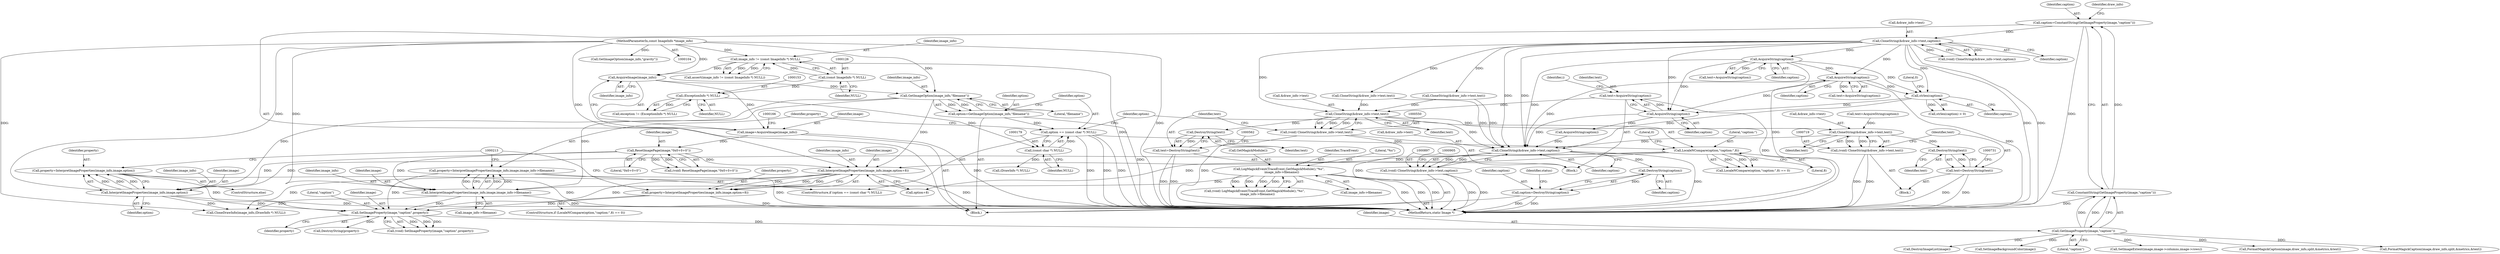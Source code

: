 digraph "0_ImageMagick_aeff00de228bc5a158c2a975ab47845d8a1db456@pointer" {
"1000535" [label="(Call,text=AcquireString(caption))"];
"1000537" [label="(Call,AcquireString(caption))"];
"1000279" [label="(Call,AcquireString(caption))"];
"1000237" [label="(Call,CloneString(&draw_info->text,caption))"];
"1000222" [label="(Call,caption=ConstantString(GetImageProperty(image,\"caption\")))"];
"1000224" [label="(Call,ConstantString(GetImageProperty(image,\"caption\")))"];
"1000225" [label="(Call,GetImageProperty(image,\"caption\"))"];
"1000214" [label="(Call,SetImageProperty(image,\"caption\",property))"];
"1000199" [label="(Call,InterpretImageProperties(image_info,image,option+8))"];
"1000172" [label="(Call,GetImageOption(image_info,\"filename\"))"];
"1000163" [label="(Call,AcquireImage(image_info))"];
"1000123" [label="(Call,image_info != (const ImageInfo *) NULL)"];
"1000105" [label="(MethodParameterIn,const ImageInfo *image_info)"];
"1000125" [label="(Call,(const ImageInfo *) NULL)"];
"1000167" [label="(Call,ResetImagePage(image,\"0x0+0+0\"))"];
"1000161" [label="(Call,image=AcquireImage(image_info))"];
"1000192" [label="(Call,LocaleNCompare(option,\"caption:\",8))"];
"1000176" [label="(Call,option == (const char *) NULL)"];
"1000170" [label="(Call,option=GetImageOption(image_info,\"filename\"))"];
"1000178" [label="(Call,(const char *) NULL)"];
"1000152" [label="(Call,(ExceptionInfo *) NULL)"];
"1000183" [label="(Call,InterpretImageProperties(image_info,image,image_info->filename))"];
"1000142" [label="(Call,LogMagickEvent(TraceEvent,GetMagickModule(),\"%s\",\n      image_info->filename))"];
"1000208" [label="(Call,InterpretImageProperties(image_info,image,option))"];
"1000181" [label="(Call,property=InterpretImageProperties(image_info,image,image_info->filename))"];
"1000206" [label="(Call,property=InterpretImageProperties(image_info,image,option))"];
"1000197" [label="(Call,property=InterpretImageProperties(image_info,image,option+8))"];
"1000522" [label="(Call,strlen(caption))"];
"1000370" [label="(Call,AcquireString(caption))"];
"1000551" [label="(Call,CloneString(&draw_info->text,text))"];
"1000549" [label="(Call,(void) CloneString(&draw_info->text,text))"];
"1000559" [label="(Call,DestroyString(text))"];
"1000557" [label="(Call,text=DestroyString(text))"];
"1000720" [label="(Call,CloneString(&draw_info->text,text))"];
"1000718" [label="(Call,(void) CloneString(&draw_info->text,text))"];
"1000728" [label="(Call,DestroyString(text))"];
"1000726" [label="(Call,text=DestroyString(text))"];
"1000898" [label="(Call,CloneString(&draw_info->text,caption))"];
"1000896" [label="(Call,(void) CloneString(&draw_info->text,caption))"];
"1000983" [label="(Call,DestroyString(caption))"];
"1000981" [label="(Call,caption=DestroyString(caption))"];
"1000984" [label="(Identifier,caption)"];
"1000199" [label="(Call,InterpretImageProperties(image_info,image,option+8))"];
"1000235" [label="(Call,(void) CloneString(&draw_info->text,caption))"];
"1000197" [label="(Call,property=InterpretImageProperties(image_info,image,option+8))"];
"1000371" [label="(Identifier,caption)"];
"1000180" [label="(Identifier,NULL)"];
"1000551" [label="(Call,CloneString(&draw_info->text,text))"];
"1000898" [label="(Call,CloneString(&draw_info->text,caption))"];
"1000127" [label="(Identifier,NULL)"];
"1000293" [label="(Call,CloneString(&draw_info->text,text))"];
"1000207" [label="(Identifier,property)"];
"1000896" [label="(Call,(void) CloneString(&draw_info->text,caption))"];
"1000230" [label="(Call,CloneDrawInfo(image_info,(DrawInfo *) NULL))"];
"1000191" [label="(Call,LocaleNCompare(option,\"caption:\",8) == 0)"];
"1000487" [label="(Call,DestroyImageList(image))"];
"1000694" [label="(Block,)"];
"1000176" [label="(Call,option == (const char *) NULL)"];
"1000899" [label="(Call,&draw_info->text)"];
"1000175" [label="(ControlStructure,if (option == (const char *) NULL))"];
"1000161" [label="(Call,image=AcquireImage(image_info))"];
"1000491" [label="(Call,SetImageBackgroundColor(image))"];
"1000122" [label="(Call,assert(image_info != (const ImageInfo *) NULL))"];
"1000154" [label="(Identifier,NULL)"];
"1000162" [label="(Identifier,image)"];
"1000726" [label="(Call,text=DestroyString(text))"];
"1000226" [label="(Identifier,image)"];
"1000206" [label="(Call,property=InterpretImageProperties(image_info,image,option))"];
"1000277" [label="(Call,text=AcquireString(caption))"];
"1000125" [label="(Call,(const ImageInfo *) NULL)"];
"1000182" [label="(Identifier,property)"];
"1000232" [label="(Call,(DrawInfo *) NULL)"];
"1000144" [label="(Call,GetMagickModule())"];
"1000212" [label="(Call,(void) SetImageProperty(image,\"caption\",property))"];
"1000205" [label="(ControlStructure,else)"];
"1000174" [label="(Literal,\"filename\")"];
"1000178" [label="(Call,(const char *) NULL)"];
"1000983" [label="(Call,DestroyString(caption))"];
"1000173" [label="(Identifier,image_info)"];
"1000536" [label="(Identifier,text)"];
"1001001" [label="(MethodReturn,static Image *)"];
"1000150" [label="(Call,exception != (ExceptionInfo *) NULL)"];
"1000370" [label="(Call,AcquireString(caption))"];
"1000227" [label="(Literal,\"caption\")"];
"1000216" [label="(Literal,\"caption\")"];
"1000200" [label="(Identifier,image_info)"];
"1000165" [label="(Call,(void) ResetImagePage(image,\"0x0+0+0\"))"];
"1000238" [label="(Call,&draw_info->text)"];
"1000224" [label="(Call,ConstantString(GetImageProperty(image,\"caption\")))"];
"1000222" [label="(Call,caption=ConstantString(GetImageProperty(image,\"caption\")))"];
"1000172" [label="(Call,GetImageOption(image_info,\"filename\"))"];
"1000217" [label="(Identifier,property)"];
"1000535" [label="(Call,text=AcquireString(caption))"];
"1000280" [label="(Identifier,caption)"];
"1000201" [label="(Identifier,image)"];
"1000209" [label="(Identifier,image_info)"];
"1000169" [label="(Literal,\"0x0+0+0\")"];
"1000164" [label="(Identifier,image_info)"];
"1000143" [label="(Identifier,TraceEvent)"];
"1000521" [label="(Call,strlen(caption) > 0)"];
"1000105" [label="(MethodParameterIn,const ImageInfo *image_info)"];
"1000140" [label="(Call,(void) LogMagickEvent(TraceEvent,GetMagickModule(),\"%s\",\n      image_info->filename))"];
"1000559" [label="(Call,DestroyString(text))"];
"1000184" [label="(Identifier,image_info)"];
"1000142" [label="(Call,LogMagickEvent(TraceEvent,GetMagickModule(),\"%s\",\n      image_info->filename))"];
"1000463" [label="(Call,SetImageExtent(image,image->columns,image->rows))"];
"1000279" [label="(Call,AcquireString(caption))"];
"1000368" [label="(Call,text=AcquireString(caption))"];
"1000237" [label="(Call,CloneString(&draw_info->text,caption))"];
"1000537" [label="(Call,AcquireString(caption))"];
"1000982" [label="(Identifier,caption)"];
"1000193" [label="(Identifier,option)"];
"1000190" [label="(ControlStructure,if (LocaleNCompare(option,\"caption:\",8) == 0))"];
"1000186" [label="(Call,image_info->filename)"];
"1000208" [label="(Call,InterpretImageProperties(image_info,image,option))"];
"1000211" [label="(Identifier,option)"];
"1000704" [label="(Call,text=AcquireString(caption))"];
"1000721" [label="(Call,&draw_info->text)"];
"1000198" [label="(Identifier,property)"];
"1000192" [label="(Call,LocaleNCompare(option,\"caption:\",8))"];
"1000183" [label="(Call,InterpretImageProperties(image_info,image,image_info->filename))"];
"1000195" [label="(Literal,8)"];
"1000210" [label="(Identifier,image)"];
"1000718" [label="(Call,(void) CloneString(&draw_info->text,text))"];
"1000725" [label="(Identifier,text)"];
"1000107" [label="(Block,)"];
"1000214" [label="(Call,SetImageProperty(image,\"caption\",property))"];
"1000185" [label="(Identifier,image)"];
"1000177" [label="(Identifier,option)"];
"1000706" [label="(Call,AcquireString(caption))"];
"1000720" [label="(Call,CloneString(&draw_info->text,text))"];
"1000202" [label="(Call,option+8)"];
"1000171" [label="(Identifier,option)"];
"1000549" [label="(Call,(void) CloneString(&draw_info->text,text))"];
"1000146" [label="(Call,image_info->filename)"];
"1000729" [label="(Identifier,text)"];
"1000556" [label="(Identifier,text)"];
"1000558" [label="(Identifier,text)"];
"1000283" [label="(Call,FormatMagickCaption(image,draw_info,split,&metrics,&text))"];
"1000220" [label="(Call,DestroyString(property))"];
"1000727" [label="(Identifier,text)"];
"1000987" [label="(Identifier,status)"];
"1000170" [label="(Call,option=GetImageOption(image_info,\"filename\"))"];
"1000145" [label="(Literal,\"%s\")"];
"1000163" [label="(Call,AcquireImage(image_info))"];
"1000223" [label="(Identifier,caption)"];
"1000242" [label="(Identifier,caption)"];
"1000557" [label="(Call,text=DestroyString(text))"];
"1000167" [label="(Call,ResetImagePage(image,\"0x0+0+0\"))"];
"1000194" [label="(Literal,\"caption:\")"];
"1000196" [label="(Literal,0)"];
"1000225" [label="(Call,GetImageProperty(image,\"caption\"))"];
"1000560" [label="(Identifier,text)"];
"1000124" [label="(Identifier,image_info)"];
"1000534" [label="(Block,)"];
"1000123" [label="(Call,image_info != (const ImageInfo *) NULL)"];
"1000522" [label="(Call,strlen(caption))"];
"1000168" [label="(Identifier,image)"];
"1000152" [label="(Call,(ExceptionInfo *) NULL)"];
"1000552" [label="(Call,&draw_info->text)"];
"1000728" [label="(Call,DestroyString(text))"];
"1000540" [label="(Identifier,i)"];
"1000903" [label="(Identifier,caption)"];
"1000524" [label="(Literal,0)"];
"1000538" [label="(Identifier,caption)"];
"1000181" [label="(Call,property=InterpretImageProperties(image_info,image,image_info->filename))"];
"1000245" [label="(Call,GetImageOption(image_info,\"gravity\"))"];
"1000384" [label="(Call,CloneString(&draw_info->text,text))"];
"1000523" [label="(Identifier,caption)"];
"1000981" [label="(Call,caption=DestroyString(caption))"];
"1000215" [label="(Identifier,image)"];
"1000229" [label="(Identifier,draw_info)"];
"1000374" [label="(Call,FormatMagickCaption(image,draw_info,split,&metrics,&text))"];
"1000535" -> "1000534"  [label="AST: "];
"1000535" -> "1000537"  [label="CFG: "];
"1000536" -> "1000535"  [label="AST: "];
"1000537" -> "1000535"  [label="AST: "];
"1000540" -> "1000535"  [label="CFG: "];
"1000535" -> "1001001"  [label="DDG: "];
"1000537" -> "1000535"  [label="DDG: "];
"1000535" -> "1000551"  [label="DDG: "];
"1000537" -> "1000538"  [label="CFG: "];
"1000538" -> "1000537"  [label="AST: "];
"1000279" -> "1000537"  [label="DDG: "];
"1000522" -> "1000537"  [label="DDG: "];
"1000237" -> "1000537"  [label="DDG: "];
"1000370" -> "1000537"  [label="DDG: "];
"1000537" -> "1000706"  [label="DDG: "];
"1000537" -> "1000898"  [label="DDG: "];
"1000279" -> "1000277"  [label="AST: "];
"1000279" -> "1000280"  [label="CFG: "];
"1000280" -> "1000279"  [label="AST: "];
"1000277" -> "1000279"  [label="CFG: "];
"1000279" -> "1001001"  [label="DDG: "];
"1000279" -> "1000277"  [label="DDG: "];
"1000237" -> "1000279"  [label="DDG: "];
"1000279" -> "1000370"  [label="DDG: "];
"1000279" -> "1000522"  [label="DDG: "];
"1000279" -> "1000898"  [label="DDG: "];
"1000237" -> "1000235"  [label="AST: "];
"1000237" -> "1000242"  [label="CFG: "];
"1000238" -> "1000237"  [label="AST: "];
"1000242" -> "1000237"  [label="AST: "];
"1000235" -> "1000237"  [label="CFG: "];
"1000237" -> "1001001"  [label="DDG: "];
"1000237" -> "1001001"  [label="DDG: "];
"1000237" -> "1000235"  [label="DDG: "];
"1000237" -> "1000235"  [label="DDG: "];
"1000222" -> "1000237"  [label="DDG: "];
"1000237" -> "1000293"  [label="DDG: "];
"1000237" -> "1000370"  [label="DDG: "];
"1000237" -> "1000384"  [label="DDG: "];
"1000237" -> "1000522"  [label="DDG: "];
"1000237" -> "1000551"  [label="DDG: "];
"1000237" -> "1000898"  [label="DDG: "];
"1000237" -> "1000898"  [label="DDG: "];
"1000222" -> "1000107"  [label="AST: "];
"1000222" -> "1000224"  [label="CFG: "];
"1000223" -> "1000222"  [label="AST: "];
"1000224" -> "1000222"  [label="AST: "];
"1000229" -> "1000222"  [label="CFG: "];
"1000222" -> "1001001"  [label="DDG: "];
"1000224" -> "1000222"  [label="DDG: "];
"1000224" -> "1000225"  [label="CFG: "];
"1000225" -> "1000224"  [label="AST: "];
"1000224" -> "1001001"  [label="DDG: "];
"1000225" -> "1000224"  [label="DDG: "];
"1000225" -> "1000224"  [label="DDG: "];
"1000225" -> "1000227"  [label="CFG: "];
"1000226" -> "1000225"  [label="AST: "];
"1000227" -> "1000225"  [label="AST: "];
"1000214" -> "1000225"  [label="DDG: "];
"1000225" -> "1000283"  [label="DDG: "];
"1000225" -> "1000374"  [label="DDG: "];
"1000225" -> "1000463"  [label="DDG: "];
"1000225" -> "1000487"  [label="DDG: "];
"1000225" -> "1000491"  [label="DDG: "];
"1000214" -> "1000212"  [label="AST: "];
"1000214" -> "1000217"  [label="CFG: "];
"1000215" -> "1000214"  [label="AST: "];
"1000216" -> "1000214"  [label="AST: "];
"1000217" -> "1000214"  [label="AST: "];
"1000212" -> "1000214"  [label="CFG: "];
"1000214" -> "1000212"  [label="DDG: "];
"1000214" -> "1000212"  [label="DDG: "];
"1000214" -> "1000212"  [label="DDG: "];
"1000199" -> "1000214"  [label="DDG: "];
"1000183" -> "1000214"  [label="DDG: "];
"1000208" -> "1000214"  [label="DDG: "];
"1000181" -> "1000214"  [label="DDG: "];
"1000206" -> "1000214"  [label="DDG: "];
"1000197" -> "1000214"  [label="DDG: "];
"1000214" -> "1000220"  [label="DDG: "];
"1000199" -> "1000197"  [label="AST: "];
"1000199" -> "1000202"  [label="CFG: "];
"1000200" -> "1000199"  [label="AST: "];
"1000201" -> "1000199"  [label="AST: "];
"1000202" -> "1000199"  [label="AST: "];
"1000197" -> "1000199"  [label="CFG: "];
"1000199" -> "1001001"  [label="DDG: "];
"1000199" -> "1000197"  [label="DDG: "];
"1000199" -> "1000197"  [label="DDG: "];
"1000199" -> "1000197"  [label="DDG: "];
"1000172" -> "1000199"  [label="DDG: "];
"1000105" -> "1000199"  [label="DDG: "];
"1000167" -> "1000199"  [label="DDG: "];
"1000192" -> "1000199"  [label="DDG: "];
"1000199" -> "1000230"  [label="DDG: "];
"1000172" -> "1000170"  [label="AST: "];
"1000172" -> "1000174"  [label="CFG: "];
"1000173" -> "1000172"  [label="AST: "];
"1000174" -> "1000172"  [label="AST: "];
"1000170" -> "1000172"  [label="CFG: "];
"1000172" -> "1000170"  [label="DDG: "];
"1000172" -> "1000170"  [label="DDG: "];
"1000163" -> "1000172"  [label="DDG: "];
"1000105" -> "1000172"  [label="DDG: "];
"1000172" -> "1000183"  [label="DDG: "];
"1000172" -> "1000208"  [label="DDG: "];
"1000163" -> "1000161"  [label="AST: "];
"1000163" -> "1000164"  [label="CFG: "];
"1000164" -> "1000163"  [label="AST: "];
"1000161" -> "1000163"  [label="CFG: "];
"1000163" -> "1000161"  [label="DDG: "];
"1000123" -> "1000163"  [label="DDG: "];
"1000105" -> "1000163"  [label="DDG: "];
"1000123" -> "1000122"  [label="AST: "];
"1000123" -> "1000125"  [label="CFG: "];
"1000124" -> "1000123"  [label="AST: "];
"1000125" -> "1000123"  [label="AST: "];
"1000122" -> "1000123"  [label="CFG: "];
"1000123" -> "1001001"  [label="DDG: "];
"1000123" -> "1000122"  [label="DDG: "];
"1000123" -> "1000122"  [label="DDG: "];
"1000105" -> "1000123"  [label="DDG: "];
"1000125" -> "1000123"  [label="DDG: "];
"1000105" -> "1000104"  [label="AST: "];
"1000105" -> "1001001"  [label="DDG: "];
"1000105" -> "1000183"  [label="DDG: "];
"1000105" -> "1000208"  [label="DDG: "];
"1000105" -> "1000230"  [label="DDG: "];
"1000105" -> "1000245"  [label="DDG: "];
"1000125" -> "1000127"  [label="CFG: "];
"1000126" -> "1000125"  [label="AST: "];
"1000127" -> "1000125"  [label="AST: "];
"1000125" -> "1000152"  [label="DDG: "];
"1000167" -> "1000165"  [label="AST: "];
"1000167" -> "1000169"  [label="CFG: "];
"1000168" -> "1000167"  [label="AST: "];
"1000169" -> "1000167"  [label="AST: "];
"1000165" -> "1000167"  [label="CFG: "];
"1000167" -> "1000165"  [label="DDG: "];
"1000167" -> "1000165"  [label="DDG: "];
"1000161" -> "1000167"  [label="DDG: "];
"1000167" -> "1000183"  [label="DDG: "];
"1000167" -> "1000208"  [label="DDG: "];
"1000161" -> "1000107"  [label="AST: "];
"1000162" -> "1000161"  [label="AST: "];
"1000166" -> "1000161"  [label="CFG: "];
"1000161" -> "1001001"  [label="DDG: "];
"1000192" -> "1000191"  [label="AST: "];
"1000192" -> "1000195"  [label="CFG: "];
"1000193" -> "1000192"  [label="AST: "];
"1000194" -> "1000192"  [label="AST: "];
"1000195" -> "1000192"  [label="AST: "];
"1000196" -> "1000192"  [label="CFG: "];
"1000192" -> "1000191"  [label="DDG: "];
"1000192" -> "1000191"  [label="DDG: "];
"1000192" -> "1000191"  [label="DDG: "];
"1000176" -> "1000192"  [label="DDG: "];
"1000192" -> "1000202"  [label="DDG: "];
"1000192" -> "1000208"  [label="DDG: "];
"1000176" -> "1000175"  [label="AST: "];
"1000176" -> "1000178"  [label="CFG: "];
"1000177" -> "1000176"  [label="AST: "];
"1000178" -> "1000176"  [label="AST: "];
"1000182" -> "1000176"  [label="CFG: "];
"1000193" -> "1000176"  [label="CFG: "];
"1000176" -> "1001001"  [label="DDG: "];
"1000176" -> "1001001"  [label="DDG: "];
"1000176" -> "1001001"  [label="DDG: "];
"1000170" -> "1000176"  [label="DDG: "];
"1000178" -> "1000176"  [label="DDG: "];
"1000170" -> "1000107"  [label="AST: "];
"1000171" -> "1000170"  [label="AST: "];
"1000177" -> "1000170"  [label="CFG: "];
"1000170" -> "1001001"  [label="DDG: "];
"1000178" -> "1000180"  [label="CFG: "];
"1000179" -> "1000178"  [label="AST: "];
"1000180" -> "1000178"  [label="AST: "];
"1000152" -> "1000178"  [label="DDG: "];
"1000178" -> "1000232"  [label="DDG: "];
"1000152" -> "1000150"  [label="AST: "];
"1000152" -> "1000154"  [label="CFG: "];
"1000153" -> "1000152"  [label="AST: "];
"1000154" -> "1000152"  [label="AST: "];
"1000150" -> "1000152"  [label="CFG: "];
"1000152" -> "1000150"  [label="DDG: "];
"1000183" -> "1000181"  [label="AST: "];
"1000183" -> "1000186"  [label="CFG: "];
"1000184" -> "1000183"  [label="AST: "];
"1000185" -> "1000183"  [label="AST: "];
"1000186" -> "1000183"  [label="AST: "];
"1000181" -> "1000183"  [label="CFG: "];
"1000183" -> "1001001"  [label="DDG: "];
"1000183" -> "1000181"  [label="DDG: "];
"1000183" -> "1000181"  [label="DDG: "];
"1000183" -> "1000181"  [label="DDG: "];
"1000142" -> "1000183"  [label="DDG: "];
"1000183" -> "1000230"  [label="DDG: "];
"1000142" -> "1000140"  [label="AST: "];
"1000142" -> "1000146"  [label="CFG: "];
"1000143" -> "1000142"  [label="AST: "];
"1000144" -> "1000142"  [label="AST: "];
"1000145" -> "1000142"  [label="AST: "];
"1000146" -> "1000142"  [label="AST: "];
"1000140" -> "1000142"  [label="CFG: "];
"1000142" -> "1001001"  [label="DDG: "];
"1000142" -> "1001001"  [label="DDG: "];
"1000142" -> "1001001"  [label="DDG: "];
"1000142" -> "1000140"  [label="DDG: "];
"1000142" -> "1000140"  [label="DDG: "];
"1000142" -> "1000140"  [label="DDG: "];
"1000142" -> "1000140"  [label="DDG: "];
"1000208" -> "1000206"  [label="AST: "];
"1000208" -> "1000211"  [label="CFG: "];
"1000209" -> "1000208"  [label="AST: "];
"1000210" -> "1000208"  [label="AST: "];
"1000211" -> "1000208"  [label="AST: "];
"1000206" -> "1000208"  [label="CFG: "];
"1000208" -> "1001001"  [label="DDG: "];
"1000208" -> "1000206"  [label="DDG: "];
"1000208" -> "1000206"  [label="DDG: "];
"1000208" -> "1000206"  [label="DDG: "];
"1000208" -> "1000230"  [label="DDG: "];
"1000181" -> "1000175"  [label="AST: "];
"1000182" -> "1000181"  [label="AST: "];
"1000213" -> "1000181"  [label="CFG: "];
"1000181" -> "1001001"  [label="DDG: "];
"1000206" -> "1000205"  [label="AST: "];
"1000207" -> "1000206"  [label="AST: "];
"1000213" -> "1000206"  [label="CFG: "];
"1000206" -> "1001001"  [label="DDG: "];
"1000197" -> "1000190"  [label="AST: "];
"1000198" -> "1000197"  [label="AST: "];
"1000213" -> "1000197"  [label="CFG: "];
"1000197" -> "1001001"  [label="DDG: "];
"1000522" -> "1000521"  [label="AST: "];
"1000522" -> "1000523"  [label="CFG: "];
"1000523" -> "1000522"  [label="AST: "];
"1000524" -> "1000522"  [label="CFG: "];
"1000522" -> "1000521"  [label="DDG: "];
"1000370" -> "1000522"  [label="DDG: "];
"1000522" -> "1000898"  [label="DDG: "];
"1000370" -> "1000368"  [label="AST: "];
"1000370" -> "1000371"  [label="CFG: "];
"1000371" -> "1000370"  [label="AST: "];
"1000368" -> "1000370"  [label="CFG: "];
"1000370" -> "1001001"  [label="DDG: "];
"1000370" -> "1000368"  [label="DDG: "];
"1000370" -> "1000898"  [label="DDG: "];
"1000551" -> "1000549"  [label="AST: "];
"1000551" -> "1000556"  [label="CFG: "];
"1000552" -> "1000551"  [label="AST: "];
"1000556" -> "1000551"  [label="AST: "];
"1000549" -> "1000551"  [label="CFG: "];
"1000551" -> "1000549"  [label="DDG: "];
"1000551" -> "1000549"  [label="DDG: "];
"1000293" -> "1000551"  [label="DDG: "];
"1000384" -> "1000551"  [label="DDG: "];
"1000551" -> "1000559"  [label="DDG: "];
"1000551" -> "1000720"  [label="DDG: "];
"1000551" -> "1000898"  [label="DDG: "];
"1000549" -> "1000534"  [label="AST: "];
"1000550" -> "1000549"  [label="AST: "];
"1000558" -> "1000549"  [label="CFG: "];
"1000549" -> "1001001"  [label="DDG: "];
"1000549" -> "1001001"  [label="DDG: "];
"1000559" -> "1000557"  [label="AST: "];
"1000559" -> "1000560"  [label="CFG: "];
"1000560" -> "1000559"  [label="AST: "];
"1000557" -> "1000559"  [label="CFG: "];
"1000559" -> "1000557"  [label="DDG: "];
"1000557" -> "1000534"  [label="AST: "];
"1000558" -> "1000557"  [label="AST: "];
"1000562" -> "1000557"  [label="CFG: "];
"1000557" -> "1001001"  [label="DDG: "];
"1000557" -> "1001001"  [label="DDG: "];
"1000720" -> "1000718"  [label="AST: "];
"1000720" -> "1000725"  [label="CFG: "];
"1000721" -> "1000720"  [label="AST: "];
"1000725" -> "1000720"  [label="AST: "];
"1000718" -> "1000720"  [label="CFG: "];
"1000720" -> "1000718"  [label="DDG: "];
"1000720" -> "1000718"  [label="DDG: "];
"1000704" -> "1000720"  [label="DDG: "];
"1000720" -> "1000728"  [label="DDG: "];
"1000720" -> "1000898"  [label="DDG: "];
"1000718" -> "1000694"  [label="AST: "];
"1000719" -> "1000718"  [label="AST: "];
"1000727" -> "1000718"  [label="CFG: "];
"1000718" -> "1001001"  [label="DDG: "];
"1000718" -> "1001001"  [label="DDG: "];
"1000728" -> "1000726"  [label="AST: "];
"1000728" -> "1000729"  [label="CFG: "];
"1000729" -> "1000728"  [label="AST: "];
"1000726" -> "1000728"  [label="CFG: "];
"1000728" -> "1000726"  [label="DDG: "];
"1000726" -> "1000694"  [label="AST: "];
"1000727" -> "1000726"  [label="AST: "];
"1000731" -> "1000726"  [label="CFG: "];
"1000726" -> "1001001"  [label="DDG: "];
"1000726" -> "1001001"  [label="DDG: "];
"1000898" -> "1000896"  [label="AST: "];
"1000898" -> "1000903"  [label="CFG: "];
"1000899" -> "1000898"  [label="AST: "];
"1000903" -> "1000898"  [label="AST: "];
"1000896" -> "1000898"  [label="CFG: "];
"1000898" -> "1001001"  [label="DDG: "];
"1000898" -> "1000896"  [label="DDG: "];
"1000898" -> "1000896"  [label="DDG: "];
"1000293" -> "1000898"  [label="DDG: "];
"1000384" -> "1000898"  [label="DDG: "];
"1000706" -> "1000898"  [label="DDG: "];
"1000898" -> "1000983"  [label="DDG: "];
"1000896" -> "1000107"  [label="AST: "];
"1000897" -> "1000896"  [label="AST: "];
"1000905" -> "1000896"  [label="CFG: "];
"1000896" -> "1001001"  [label="DDG: "];
"1000896" -> "1001001"  [label="DDG: "];
"1000983" -> "1000981"  [label="AST: "];
"1000983" -> "1000984"  [label="CFG: "];
"1000984" -> "1000983"  [label="AST: "];
"1000981" -> "1000983"  [label="CFG: "];
"1000983" -> "1000981"  [label="DDG: "];
"1000981" -> "1000107"  [label="AST: "];
"1000982" -> "1000981"  [label="AST: "];
"1000987" -> "1000981"  [label="CFG: "];
"1000981" -> "1001001"  [label="DDG: "];
"1000981" -> "1001001"  [label="DDG: "];
}
